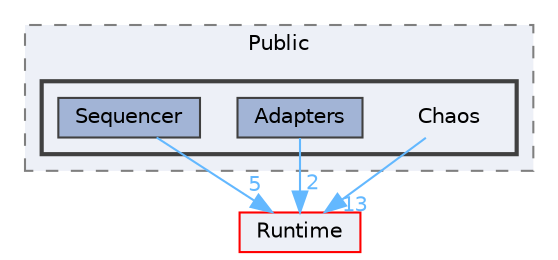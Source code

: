 digraph "Chaos"
{
 // INTERACTIVE_SVG=YES
 // LATEX_PDF_SIZE
  bgcolor="transparent";
  edge [fontname=Helvetica,fontsize=10,labelfontname=Helvetica,labelfontsize=10];
  node [fontname=Helvetica,fontsize=10,shape=box,height=0.2,width=0.4];
  compound=true
  subgraph clusterdir_4a8bf587b5c58553fe296ff554d298a6 {
    graph [ bgcolor="#edf0f7", pencolor="grey50", label="Public", fontname=Helvetica,fontsize=10 style="filled,dashed", URL="dir_4a8bf587b5c58553fe296ff554d298a6.html",tooltip=""]
  subgraph clusterdir_080c03de15d435b472b68ef06fc7c093 {
    graph [ bgcolor="#edf0f7", pencolor="grey25", label="", fontname=Helvetica,fontsize=10 style="filled,bold", URL="dir_080c03de15d435b472b68ef06fc7c093.html",tooltip=""]
    dir_080c03de15d435b472b68ef06fc7c093 [shape=plaintext, label="Chaos"];
  dir_96b99a1d9bf53dc648a47478312893ed [label="Adapters", fillcolor="#a2b4d6", color="grey25", style="filled", URL="dir_96b99a1d9bf53dc648a47478312893ed.html",tooltip=""];
  dir_2ca91921bbd2af4f600efc6093fe0568 [label="Sequencer", fillcolor="#a2b4d6", color="grey25", style="filled", URL="dir_2ca91921bbd2af4f600efc6093fe0568.html",tooltip=""];
  }
  }
  dir_7536b172fbd480bfd146a1b1acd6856b [label="Runtime", fillcolor="#edf0f7", color="red", style="filled", URL="dir_7536b172fbd480bfd146a1b1acd6856b.html",tooltip=""];
  dir_080c03de15d435b472b68ef06fc7c093->dir_7536b172fbd480bfd146a1b1acd6856b [headlabel="13", labeldistance=1.5 headhref="dir_000129_000984.html" href="dir_000129_000984.html" color="steelblue1" fontcolor="steelblue1"];
  dir_96b99a1d9bf53dc648a47478312893ed->dir_7536b172fbd480bfd146a1b1acd6856b [headlabel="2", labeldistance=1.5 headhref="dir_000017_000984.html" href="dir_000017_000984.html" color="steelblue1" fontcolor="steelblue1"];
  dir_2ca91921bbd2af4f600efc6093fe0568->dir_7536b172fbd480bfd146a1b1acd6856b [headlabel="5", labeldistance=1.5 headhref="dir_001010_000984.html" href="dir_001010_000984.html" color="steelblue1" fontcolor="steelblue1"];
}
